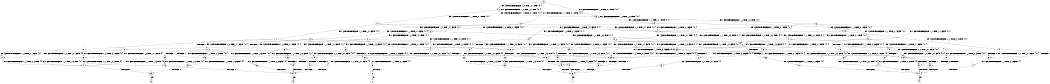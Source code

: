 digraph BCG {
size = "7, 10.5";
center = TRUE;
node [shape = circle];
0 [peripheries = 2];
0 -> 1 [label = "EX !0 !ATOMIC_EXCH_BRANCH (1, +0, TRUE, +0, 1, TRUE) !{0, 1}"];
0 -> 2 [label = "EX !1 !ATOMIC_EXCH_BRANCH (1, +1, TRUE, +0, 1, TRUE) !{0, 1}"];
0 -> 3 [label = "EX !0 !ATOMIC_EXCH_BRANCH (1, +0, TRUE, +0, 1, TRUE) !{0, 1}"];
1 -> 1 [label = "EX !0 !ATOMIC_EXCH_BRANCH (1, +0, TRUE, +0, 1, TRUE) !{0, 1}"];
1 -> 4 [label = "EX !1 !ATOMIC_EXCH_BRANCH (1, +1, TRUE, +0, 1, TRUE) !{0, 1}"];
1 -> 3 [label = "EX !0 !ATOMIC_EXCH_BRANCH (1, +0, TRUE, +0, 1, TRUE) !{0, 1}"];
2 -> 5 [label = "EX !1 !ATOMIC_EXCH_BRANCH (1, +1, TRUE, +0, 1, FALSE) !{0, 1}"];
2 -> 6 [label = "EX !0 !ATOMIC_EXCH_BRANCH (1, +0, TRUE, +0, 1, FALSE) !{0, 1}"];
2 -> 7 [label = "EX !0 !ATOMIC_EXCH_BRANCH (1, +0, TRUE, +0, 1, FALSE) !{0, 1}"];
3 -> 8 [label = "EX !1 !ATOMIC_EXCH_BRANCH (1, +1, TRUE, +0, 1, TRUE) !{0, 1}"];
3 -> 3 [label = "EX !0 !ATOMIC_EXCH_BRANCH (1, +0, TRUE, +0, 1, TRUE) !{0, 1}"];
3 -> 9 [label = "EX !1 !ATOMIC_EXCH_BRANCH (1, +1, TRUE, +0, 1, TRUE) !{0, 1}"];
4 -> 6 [label = "EX !0 !ATOMIC_EXCH_BRANCH (1, +0, TRUE, +0, 1, FALSE) !{0, 1}"];
4 -> 10 [label = "EX !1 !ATOMIC_EXCH_BRANCH (1, +1, TRUE, +0, 1, FALSE) !{0, 1}"];
4 -> 7 [label = "EX !0 !ATOMIC_EXCH_BRANCH (1, +0, TRUE, +0, 1, FALSE) !{0, 1}"];
5 -> 11 [label = "EX !0 !ATOMIC_EXCH_BRANCH (1, +0, TRUE, +0, 1, FALSE) !{0, 1}"];
5 -> 12 [label = "TERMINATE !1"];
5 -> 13 [label = "EX !0 !ATOMIC_EXCH_BRANCH (1, +0, TRUE, +0, 1, FALSE) !{0, 1}"];
6 -> 14 [label = "EX !0 !ATOMIC_EXCH_BRANCH (1, +1, TRUE, +0, 3, TRUE) !{0, 1}"];
6 -> 15 [label = "EX !1 !ATOMIC_EXCH_BRANCH (1, +1, TRUE, +0, 1, TRUE) !{0, 1}"];
6 -> 16 [label = "EX !0 !ATOMIC_EXCH_BRANCH (1, +1, TRUE, +0, 3, TRUE) !{0, 1}"];
7 -> 17 [label = "EX !1 !ATOMIC_EXCH_BRANCH (1, +1, TRUE, +0, 1, TRUE) !{0, 1}"];
7 -> 16 [label = "EX !0 !ATOMIC_EXCH_BRANCH (1, +1, TRUE, +0, 3, TRUE) !{0, 1}"];
7 -> 18 [label = "EX !1 !ATOMIC_EXCH_BRANCH (1, +1, TRUE, +0, 1, TRUE) !{0, 1}"];
8 -> 19 [label = "EX !0 !ATOMIC_EXCH_BRANCH (1, +0, TRUE, +0, 1, FALSE) !{0, 1}"];
8 -> 20 [label = "EX !1 !ATOMIC_EXCH_BRANCH (1, +1, TRUE, +0, 1, FALSE) !{0, 1}"];
8 -> 7 [label = "EX !0 !ATOMIC_EXCH_BRANCH (1, +0, TRUE, +0, 1, FALSE) !{0, 1}"];
9 -> 20 [label = "EX !1 !ATOMIC_EXCH_BRANCH (1, +1, TRUE, +0, 1, FALSE) !{0, 1}"];
9 -> 7 [label = "EX !0 !ATOMIC_EXCH_BRANCH (1, +0, TRUE, +0, 1, FALSE) !{0, 1}"];
9 -> 21 [label = "EX !1 !ATOMIC_EXCH_BRANCH (1, +1, TRUE, +0, 1, FALSE) !{0, 1}"];
10 -> 11 [label = "EX !0 !ATOMIC_EXCH_BRANCH (1, +0, TRUE, +0, 1, FALSE) !{0, 1}"];
10 -> 22 [label = "TERMINATE !1"];
10 -> 13 [label = "EX !0 !ATOMIC_EXCH_BRANCH (1, +0, TRUE, +0, 1, FALSE) !{0, 1}"];
11 -> 23 [label = "EX !0 !ATOMIC_EXCH_BRANCH (1, +1, TRUE, +0, 3, TRUE) !{0, 1}"];
11 -> 24 [label = "TERMINATE !1"];
11 -> 25 [label = "EX !0 !ATOMIC_EXCH_BRANCH (1, +1, TRUE, +0, 3, TRUE) !{0, 1}"];
12 -> 26 [label = "EX !0 !ATOMIC_EXCH_BRANCH (1, +0, TRUE, +0, 1, FALSE) !{0}"];
12 -> 27 [label = "EX !0 !ATOMIC_EXCH_BRANCH (1, +0, TRUE, +0, 1, FALSE) !{0}"];
13 -> 25 [label = "EX !0 !ATOMIC_EXCH_BRANCH (1, +1, TRUE, +0, 3, TRUE) !{0, 1}"];
13 -> 28 [label = "TERMINATE !1"];
14 -> 29 [label = "EX !1 !ATOMIC_EXCH_BRANCH (1, +1, TRUE, +0, 1, FALSE) !{0, 1}"];
14 -> 30 [label = "TERMINATE !0"];
15 -> 31 [label = "EX !0 !ATOMIC_EXCH_BRANCH (1, +1, TRUE, +0, 3, FALSE) !{0, 1}"];
15 -> 32 [label = "EX !1 !ATOMIC_EXCH_BRANCH (1, +1, TRUE, +0, 1, FALSE) !{0, 1}"];
15 -> 33 [label = "EX !0 !ATOMIC_EXCH_BRANCH (1, +1, TRUE, +0, 3, FALSE) !{0, 1}"];
16 -> 34 [label = "EX !1 !ATOMIC_EXCH_BRANCH (1, +1, TRUE, +0, 1, FALSE) !{0, 1}"];
16 -> 35 [label = "EX !1 !ATOMIC_EXCH_BRANCH (1, +1, TRUE, +0, 1, FALSE) !{0, 1}"];
16 -> 36 [label = "TERMINATE !0"];
17 -> 37 [label = "EX !0 !ATOMIC_EXCH_BRANCH (1, +1, TRUE, +0, 3, FALSE) !{0, 1}"];
17 -> 38 [label = "EX !1 !ATOMIC_EXCH_BRANCH (1, +1, TRUE, +0, 1, FALSE) !{0, 1}"];
17 -> 33 [label = "EX !0 !ATOMIC_EXCH_BRANCH (1, +1, TRUE, +0, 3, FALSE) !{0, 1}"];
18 -> 38 [label = "EX !1 !ATOMIC_EXCH_BRANCH (1, +1, TRUE, +0, 1, FALSE) !{0, 1}"];
18 -> 33 [label = "EX !0 !ATOMIC_EXCH_BRANCH (1, +1, TRUE, +0, 3, FALSE) !{0, 1}"];
18 -> 39 [label = "EX !1 !ATOMIC_EXCH_BRANCH (1, +1, TRUE, +0, 1, FALSE) !{0, 1}"];
19 -> 40 [label = "EX !0 !ATOMIC_EXCH_BRANCH (1, +1, TRUE, +0, 3, TRUE) !{0, 1}"];
19 -> 17 [label = "EX !1 !ATOMIC_EXCH_BRANCH (1, +1, TRUE, +0, 1, TRUE) !{0, 1}"];
19 -> 16 [label = "EX !0 !ATOMIC_EXCH_BRANCH (1, +1, TRUE, +0, 3, TRUE) !{0, 1}"];
20 -> 41 [label = "EX !0 !ATOMIC_EXCH_BRANCH (1, +0, TRUE, +0, 1, FALSE) !{0, 1}"];
20 -> 42 [label = "TERMINATE !1"];
20 -> 13 [label = "EX !0 !ATOMIC_EXCH_BRANCH (1, +0, TRUE, +0, 1, FALSE) !{0, 1}"];
21 -> 13 [label = "EX !0 !ATOMIC_EXCH_BRANCH (1, +0, TRUE, +0, 1, FALSE) !{0, 1}"];
21 -> 43 [label = "TERMINATE !1"];
22 -> 26 [label = "EX !0 !ATOMIC_EXCH_BRANCH (1, +0, TRUE, +0, 1, FALSE) !{0}"];
22 -> 27 [label = "EX !0 !ATOMIC_EXCH_BRANCH (1, +0, TRUE, +0, 1, FALSE) !{0}"];
23 -> 44 [label = "TERMINATE !0"];
23 -> 45 [label = "TERMINATE !1"];
24 -> 46 [label = "EX !0 !ATOMIC_EXCH_BRANCH (1, +1, TRUE, +0, 3, TRUE) !{0}"];
24 -> 47 [label = "EX !0 !ATOMIC_EXCH_BRANCH (1, +1, TRUE, +0, 3, TRUE) !{0}"];
25 -> 48 [label = "TERMINATE !0"];
25 -> 49 [label = "TERMINATE !1"];
26 -> 46 [label = "EX !0 !ATOMIC_EXCH_BRANCH (1, +1, TRUE, +0, 3, TRUE) !{0}"];
26 -> 47 [label = "EX !0 !ATOMIC_EXCH_BRANCH (1, +1, TRUE, +0, 3, TRUE) !{0}"];
27 -> 47 [label = "EX !0 !ATOMIC_EXCH_BRANCH (1, +1, TRUE, +0, 3, TRUE) !{0}"];
28 -> 50 [label = "EX !0 !ATOMIC_EXCH_BRANCH (1, +1, TRUE, +0, 3, TRUE) !{0}"];
29 -> 44 [label = "TERMINATE !0"];
29 -> 45 [label = "TERMINATE !1"];
30 -> 51 [label = "EX !1 !ATOMIC_EXCH_BRANCH (1, +1, TRUE, +0, 1, FALSE) !{1}"];
30 -> 52 [label = "EX !1 !ATOMIC_EXCH_BRANCH (1, +1, TRUE, +0, 1, FALSE) !{1}"];
31 -> 29 [label = "EX !1 !ATOMIC_EXCH_BRANCH (1, +1, TRUE, +0, 1, FALSE) !{0, 1}"];
31 -> 30 [label = "TERMINATE !0"];
32 -> 29 [label = "EX !0 !ATOMIC_EXCH_BRANCH (1, +1, TRUE, +0, 3, FALSE) !{0, 1}"];
32 -> 53 [label = "TERMINATE !1"];
32 -> 35 [label = "EX !0 !ATOMIC_EXCH_BRANCH (1, +1, TRUE, +0, 3, FALSE) !{0, 1}"];
33 -> 34 [label = "EX !1 !ATOMIC_EXCH_BRANCH (1, +1, TRUE, +0, 1, FALSE) !{0, 1}"];
33 -> 35 [label = "EX !1 !ATOMIC_EXCH_BRANCH (1, +1, TRUE, +0, 1, FALSE) !{0, 1}"];
33 -> 36 [label = "TERMINATE !0"];
34 -> 54 [label = "TERMINATE !0"];
34 -> 55 [label = "TERMINATE !1"];
35 -> 48 [label = "TERMINATE !0"];
35 -> 49 [label = "TERMINATE !1"];
36 -> 56 [label = "EX !1 !ATOMIC_EXCH_BRANCH (1, +1, TRUE, +0, 1, FALSE) !{1}"];
37 -> 34 [label = "EX !1 !ATOMIC_EXCH_BRANCH (1, +1, TRUE, +0, 1, FALSE) !{0, 1}"];
37 -> 57 [label = "TERMINATE !0"];
38 -> 34 [label = "EX !0 !ATOMIC_EXCH_BRANCH (1, +1, TRUE, +0, 3, FALSE) !{0, 1}"];
38 -> 58 [label = "TERMINATE !1"];
38 -> 35 [label = "EX !0 !ATOMIC_EXCH_BRANCH (1, +1, TRUE, +0, 3, FALSE) !{0, 1}"];
39 -> 35 [label = "EX !0 !ATOMIC_EXCH_BRANCH (1, +1, TRUE, +0, 3, FALSE) !{0, 1}"];
39 -> 59 [label = "TERMINATE !1"];
40 -> 34 [label = "EX !1 !ATOMIC_EXCH_BRANCH (1, +1, TRUE, +0, 1, FALSE) !{0, 1}"];
40 -> 57 [label = "TERMINATE !0"];
41 -> 60 [label = "EX !0 !ATOMIC_EXCH_BRANCH (1, +1, TRUE, +0, 3, TRUE) !{0, 1}"];
41 -> 61 [label = "TERMINATE !1"];
41 -> 25 [label = "EX !0 !ATOMIC_EXCH_BRANCH (1, +1, TRUE, +0, 3, TRUE) !{0, 1}"];
42 -> 62 [label = "EX !0 !ATOMIC_EXCH_BRANCH (1, +0, TRUE, +0, 1, FALSE) !{0}"];
43 -> 63 [label = "EX !0 !ATOMIC_EXCH_BRANCH (1, +0, TRUE, +0, 1, FALSE) !{0}"];
44 -> 64 [label = "TERMINATE !1"];
45 -> 64 [label = "TERMINATE !0"];
46 -> 64 [label = "TERMINATE !0"];
47 -> 65 [label = "TERMINATE !0"];
48 -> 66 [label = "TERMINATE !1"];
49 -> 66 [label = "TERMINATE !0"];
50 -> 66 [label = "TERMINATE !0"];
51 -> 64 [label = "TERMINATE !1"];
52 -> 67 [label = "TERMINATE !1"];
53 -> 68 [label = "EX !0 !ATOMIC_EXCH_BRANCH (1, +1, TRUE, +0, 3, FALSE) !{0}"];
53 -> 69 [label = "EX !0 !ATOMIC_EXCH_BRANCH (1, +1, TRUE, +0, 3, FALSE) !{0}"];
54 -> 70 [label = "TERMINATE !1"];
55 -> 70 [label = "TERMINATE !0"];
56 -> 66 [label = "TERMINATE !1"];
57 -> 71 [label = "EX !1 !ATOMIC_EXCH_BRANCH (1, +1, TRUE, +0, 1, FALSE) !{1}"];
58 -> 72 [label = "EX !0 !ATOMIC_EXCH_BRANCH (1, +1, TRUE, +0, 3, FALSE) !{0}"];
59 -> 73 [label = "EX !0 !ATOMIC_EXCH_BRANCH (1, +1, TRUE, +0, 3, FALSE) !{0}"];
60 -> 54 [label = "TERMINATE !0"];
60 -> 55 [label = "TERMINATE !1"];
61 -> 74 [label = "EX !0 !ATOMIC_EXCH_BRANCH (1, +1, TRUE, +0, 3, TRUE) !{0}"];
62 -> 74 [label = "EX !0 !ATOMIC_EXCH_BRANCH (1, +1, TRUE, +0, 3, TRUE) !{0}"];
63 -> 50 [label = "EX !0 !ATOMIC_EXCH_BRANCH (1, +1, TRUE, +0, 3, TRUE) !{0}"];
64 -> 75 [label = "exit"];
65 -> 76 [label = "exit"];
66 -> 77 [label = "exit"];
67 -> 78 [label = "exit"];
68 -> 64 [label = "TERMINATE !0"];
69 -> 65 [label = "TERMINATE !0"];
70 -> 79 [label = "exit"];
71 -> 70 [label = "TERMINATE !1"];
72 -> 70 [label = "TERMINATE !0"];
73 -> 66 [label = "TERMINATE !0"];
74 -> 70 [label = "TERMINATE !0"];
}
